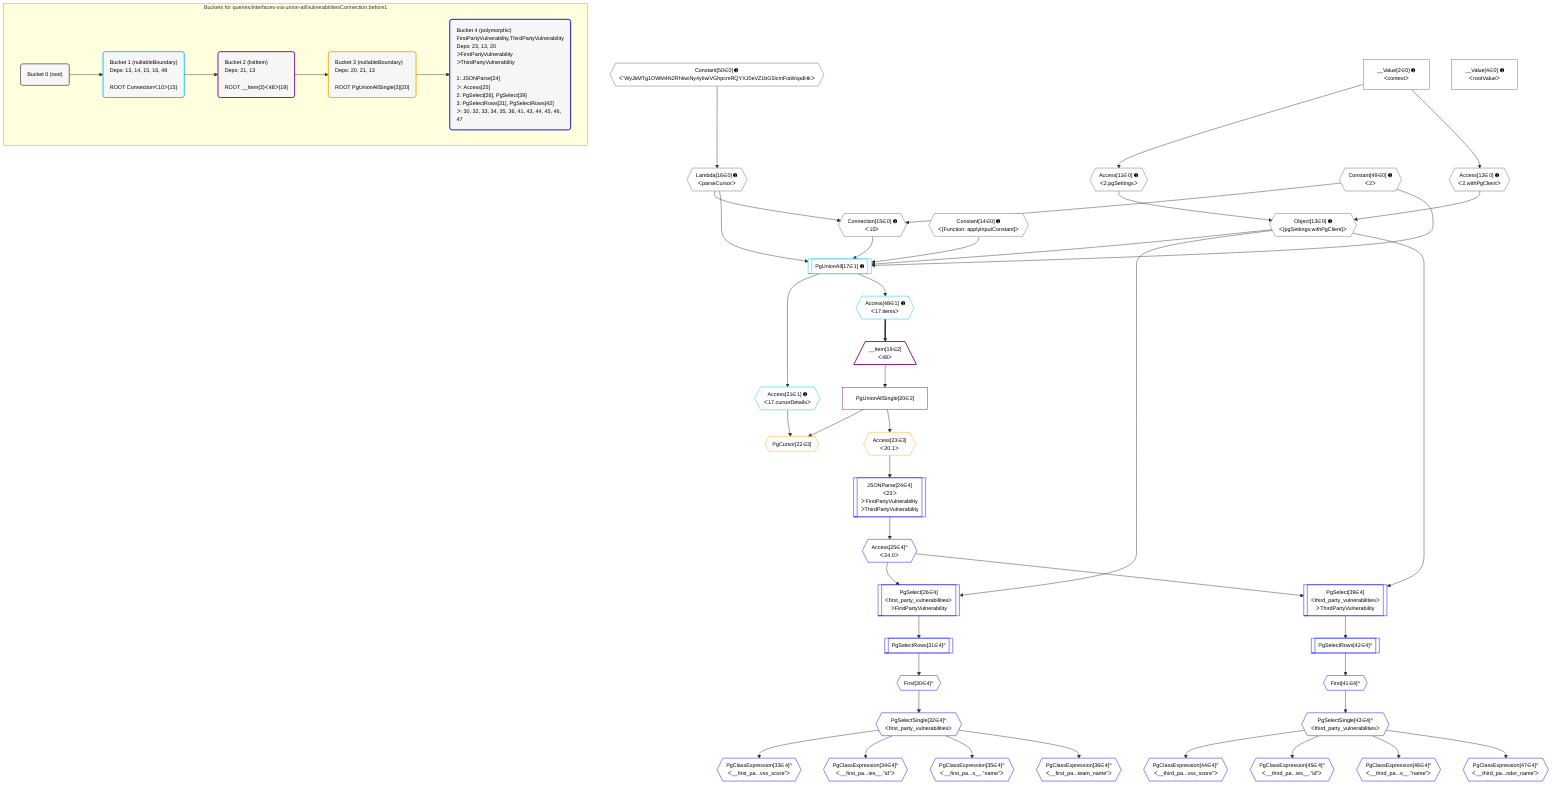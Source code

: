 %%{init: {'themeVariables': { 'fontSize': '12px'}}}%%
graph TD
    classDef path fill:#eee,stroke:#000,color:#000
    classDef plan fill:#fff,stroke-width:1px,color:#000
    classDef itemplan fill:#fff,stroke-width:2px,color:#000
    classDef unbatchedplan fill:#dff,stroke-width:1px,color:#000
    classDef sideeffectplan fill:#fcc,stroke-width:2px,color:#000
    classDef bucket fill:#f6f6f6,color:#000,stroke-width:2px,text-align:left


    %% plan dependencies
    Object13{{"Object[13∈0] ➊<br />ᐸ{pgSettings,withPgClient}ᐳ"}}:::plan
    Access11{{"Access[11∈0] ➊<br />ᐸ2.pgSettingsᐳ"}}:::plan
    Access12{{"Access[12∈0] ➊<br />ᐸ2.withPgClientᐳ"}}:::plan
    Access11 & Access12 --> Object13
    Connection15{{"Connection[15∈0] ➊<br />ᐸ10ᐳ"}}:::plan
    Constant49{{"Constant[49∈0] ➊<br />ᐸ2ᐳ"}}:::plan
    Lambda16{{"Lambda[16∈0] ➊<br />ᐸparseCursorᐳ"}}:::plan
    Constant49 & Lambda16 --> Connection15
    __Value2["__Value[2∈0] ➊<br />ᐸcontextᐳ"]:::plan
    __Value2 --> Access11
    __Value2 --> Access12
    Constant50{{"Constant[50∈0] ➊<br />ᐸ'WyJkMTg1OWM4N2RhIiwiNy4yIiwiVGhpcmRQYXJ0eVZ1bG5lcmFiaWxpdHkᐳ"}}:::plan
    Constant50 --> Lambda16
    __Value4["__Value[4∈0] ➊<br />ᐸrootValueᐳ"]:::plan
    Constant14{{"Constant[14∈0] ➊<br />ᐸ[Function: applyInputConstant]ᐳ"}}:::plan
    PgUnionAll17[["PgUnionAll[17∈1] ➊"]]:::plan
    Object13 & Constant14 & Connection15 & Lambda16 & Constant49 --> PgUnionAll17
    Access21{{"Access[21∈1] ➊<br />ᐸ17.cursorDetailsᐳ"}}:::plan
    PgUnionAll17 --> Access21
    Access48{{"Access[48∈1] ➊<br />ᐸ17.itemsᐳ"}}:::plan
    PgUnionAll17 --> Access48
    __Item19[/"__Item[19∈2]<br />ᐸ48ᐳ"\]:::itemplan
    Access48 ==> __Item19
    PgUnionAllSingle20["PgUnionAllSingle[20∈2]"]:::plan
    __Item19 --> PgUnionAllSingle20
    PgCursor22{{"PgCursor[22∈3]"}}:::plan
    PgUnionAllSingle20 & Access21 --> PgCursor22
    Access23{{"Access[23∈3]<br />ᐸ20.1ᐳ"}}:::plan
    PgUnionAllSingle20 --> Access23
    PgSelect26[["PgSelect[26∈4]<br />ᐸfirst_party_vulnerabilitiesᐳ<br />ᐳFirstPartyVulnerability"]]:::plan
    Access25{{"Access[25∈4]^<br />ᐸ24.0ᐳ"}}:::plan
    Object13 & Access25 --> PgSelect26
    PgSelect39[["PgSelect[39∈4]<br />ᐸthird_party_vulnerabilitiesᐳ<br />ᐳThirdPartyVulnerability"]]:::plan
    Object13 & Access25 --> PgSelect39
    JSONParse24[["JSONParse[24∈4]<br />ᐸ23ᐳ<br />ᐳFirstPartyVulnerability<br />ᐳThirdPartyVulnerability"]]:::plan
    Access23 --> JSONParse24
    JSONParse24 --> Access25
    First30{{"First[30∈4]^"}}:::plan
    PgSelectRows31[["PgSelectRows[31∈4]^"]]:::plan
    PgSelectRows31 --> First30
    PgSelect26 --> PgSelectRows31
    PgSelectSingle32{{"PgSelectSingle[32∈4]^<br />ᐸfirst_party_vulnerabilitiesᐳ"}}:::plan
    First30 --> PgSelectSingle32
    PgClassExpression33{{"PgClassExpression[33∈4]^<br />ᐸ__first_pa...vss_score”ᐳ"}}:::plan
    PgSelectSingle32 --> PgClassExpression33
    PgClassExpression34{{"PgClassExpression[34∈4]^<br />ᐸ__first_pa...ies__.”id”ᐳ"}}:::plan
    PgSelectSingle32 --> PgClassExpression34
    PgClassExpression35{{"PgClassExpression[35∈4]^<br />ᐸ__first_pa...s__.”name”ᐳ"}}:::plan
    PgSelectSingle32 --> PgClassExpression35
    PgClassExpression36{{"PgClassExpression[36∈4]^<br />ᐸ__first_pa...team_name”ᐳ"}}:::plan
    PgSelectSingle32 --> PgClassExpression36
    First41{{"First[41∈4]^"}}:::plan
    PgSelectRows42[["PgSelectRows[42∈4]^"]]:::plan
    PgSelectRows42 --> First41
    PgSelect39 --> PgSelectRows42
    PgSelectSingle43{{"PgSelectSingle[43∈4]^<br />ᐸthird_party_vulnerabilitiesᐳ"}}:::plan
    First41 --> PgSelectSingle43
    PgClassExpression44{{"PgClassExpression[44∈4]^<br />ᐸ__third_pa...vss_score”ᐳ"}}:::plan
    PgSelectSingle43 --> PgClassExpression44
    PgClassExpression45{{"PgClassExpression[45∈4]^<br />ᐸ__third_pa...ies__.”id”ᐳ"}}:::plan
    PgSelectSingle43 --> PgClassExpression45
    PgClassExpression46{{"PgClassExpression[46∈4]^<br />ᐸ__third_pa...s__.”name”ᐳ"}}:::plan
    PgSelectSingle43 --> PgClassExpression46
    PgClassExpression47{{"PgClassExpression[47∈4]^<br />ᐸ__third_pa...ndor_name”ᐳ"}}:::plan
    PgSelectSingle43 --> PgClassExpression47

    %% define steps

    subgraph "Buckets for queries/interfaces-via-union-all/vulnerabilitiesConnection.before1"
    Bucket0("Bucket 0 (root)"):::bucket
    classDef bucket0 stroke:#696969
    class Bucket0,__Value2,__Value4,Access11,Access12,Object13,Constant14,Connection15,Lambda16,Constant49,Constant50 bucket0
    Bucket1("Bucket 1 (nullableBoundary)<br />Deps: 13, 14, 15, 16, 49<br /><br />ROOT Connectionᐸ10ᐳ[15]"):::bucket
    classDef bucket1 stroke:#00bfff
    class Bucket1,PgUnionAll17,Access21,Access48 bucket1
    Bucket2("Bucket 2 (listItem)<br />Deps: 21, 13<br /><br />ROOT __Item{2}ᐸ48ᐳ[19]"):::bucket
    classDef bucket2 stroke:#7f007f
    class Bucket2,__Item19,PgUnionAllSingle20 bucket2
    Bucket3("Bucket 3 (nullableBoundary)<br />Deps: 20, 21, 13<br /><br />ROOT PgUnionAllSingle{2}[20]"):::bucket
    classDef bucket3 stroke:#ffa500
    class Bucket3,PgCursor22,Access23 bucket3
    Bucket4("Bucket 4 (polymorphic)<br />FirstPartyVulnerability,ThirdPartyVulnerability<br />Deps: 23, 13, 20<br />ᐳFirstPartyVulnerability<br />ᐳThirdPartyVulnerability<br /><br />1: JSONParse[24]<br />ᐳ: Access[25]<br />2: PgSelect[26], PgSelect[39]<br />3: PgSelectRows[31], PgSelectRows[42]<br />ᐳ: 30, 32, 33, 34, 35, 36, 41, 43, 44, 45, 46, 47"):::bucket
    classDef bucket4 stroke:#0000ff
    class Bucket4,JSONParse24,Access25,PgSelect26,First30,PgSelectRows31,PgSelectSingle32,PgClassExpression33,PgClassExpression34,PgClassExpression35,PgClassExpression36,PgSelect39,First41,PgSelectRows42,PgSelectSingle43,PgClassExpression44,PgClassExpression45,PgClassExpression46,PgClassExpression47 bucket4
    Bucket0 --> Bucket1
    Bucket1 --> Bucket2
    Bucket2 --> Bucket3
    Bucket3 --> Bucket4
    end